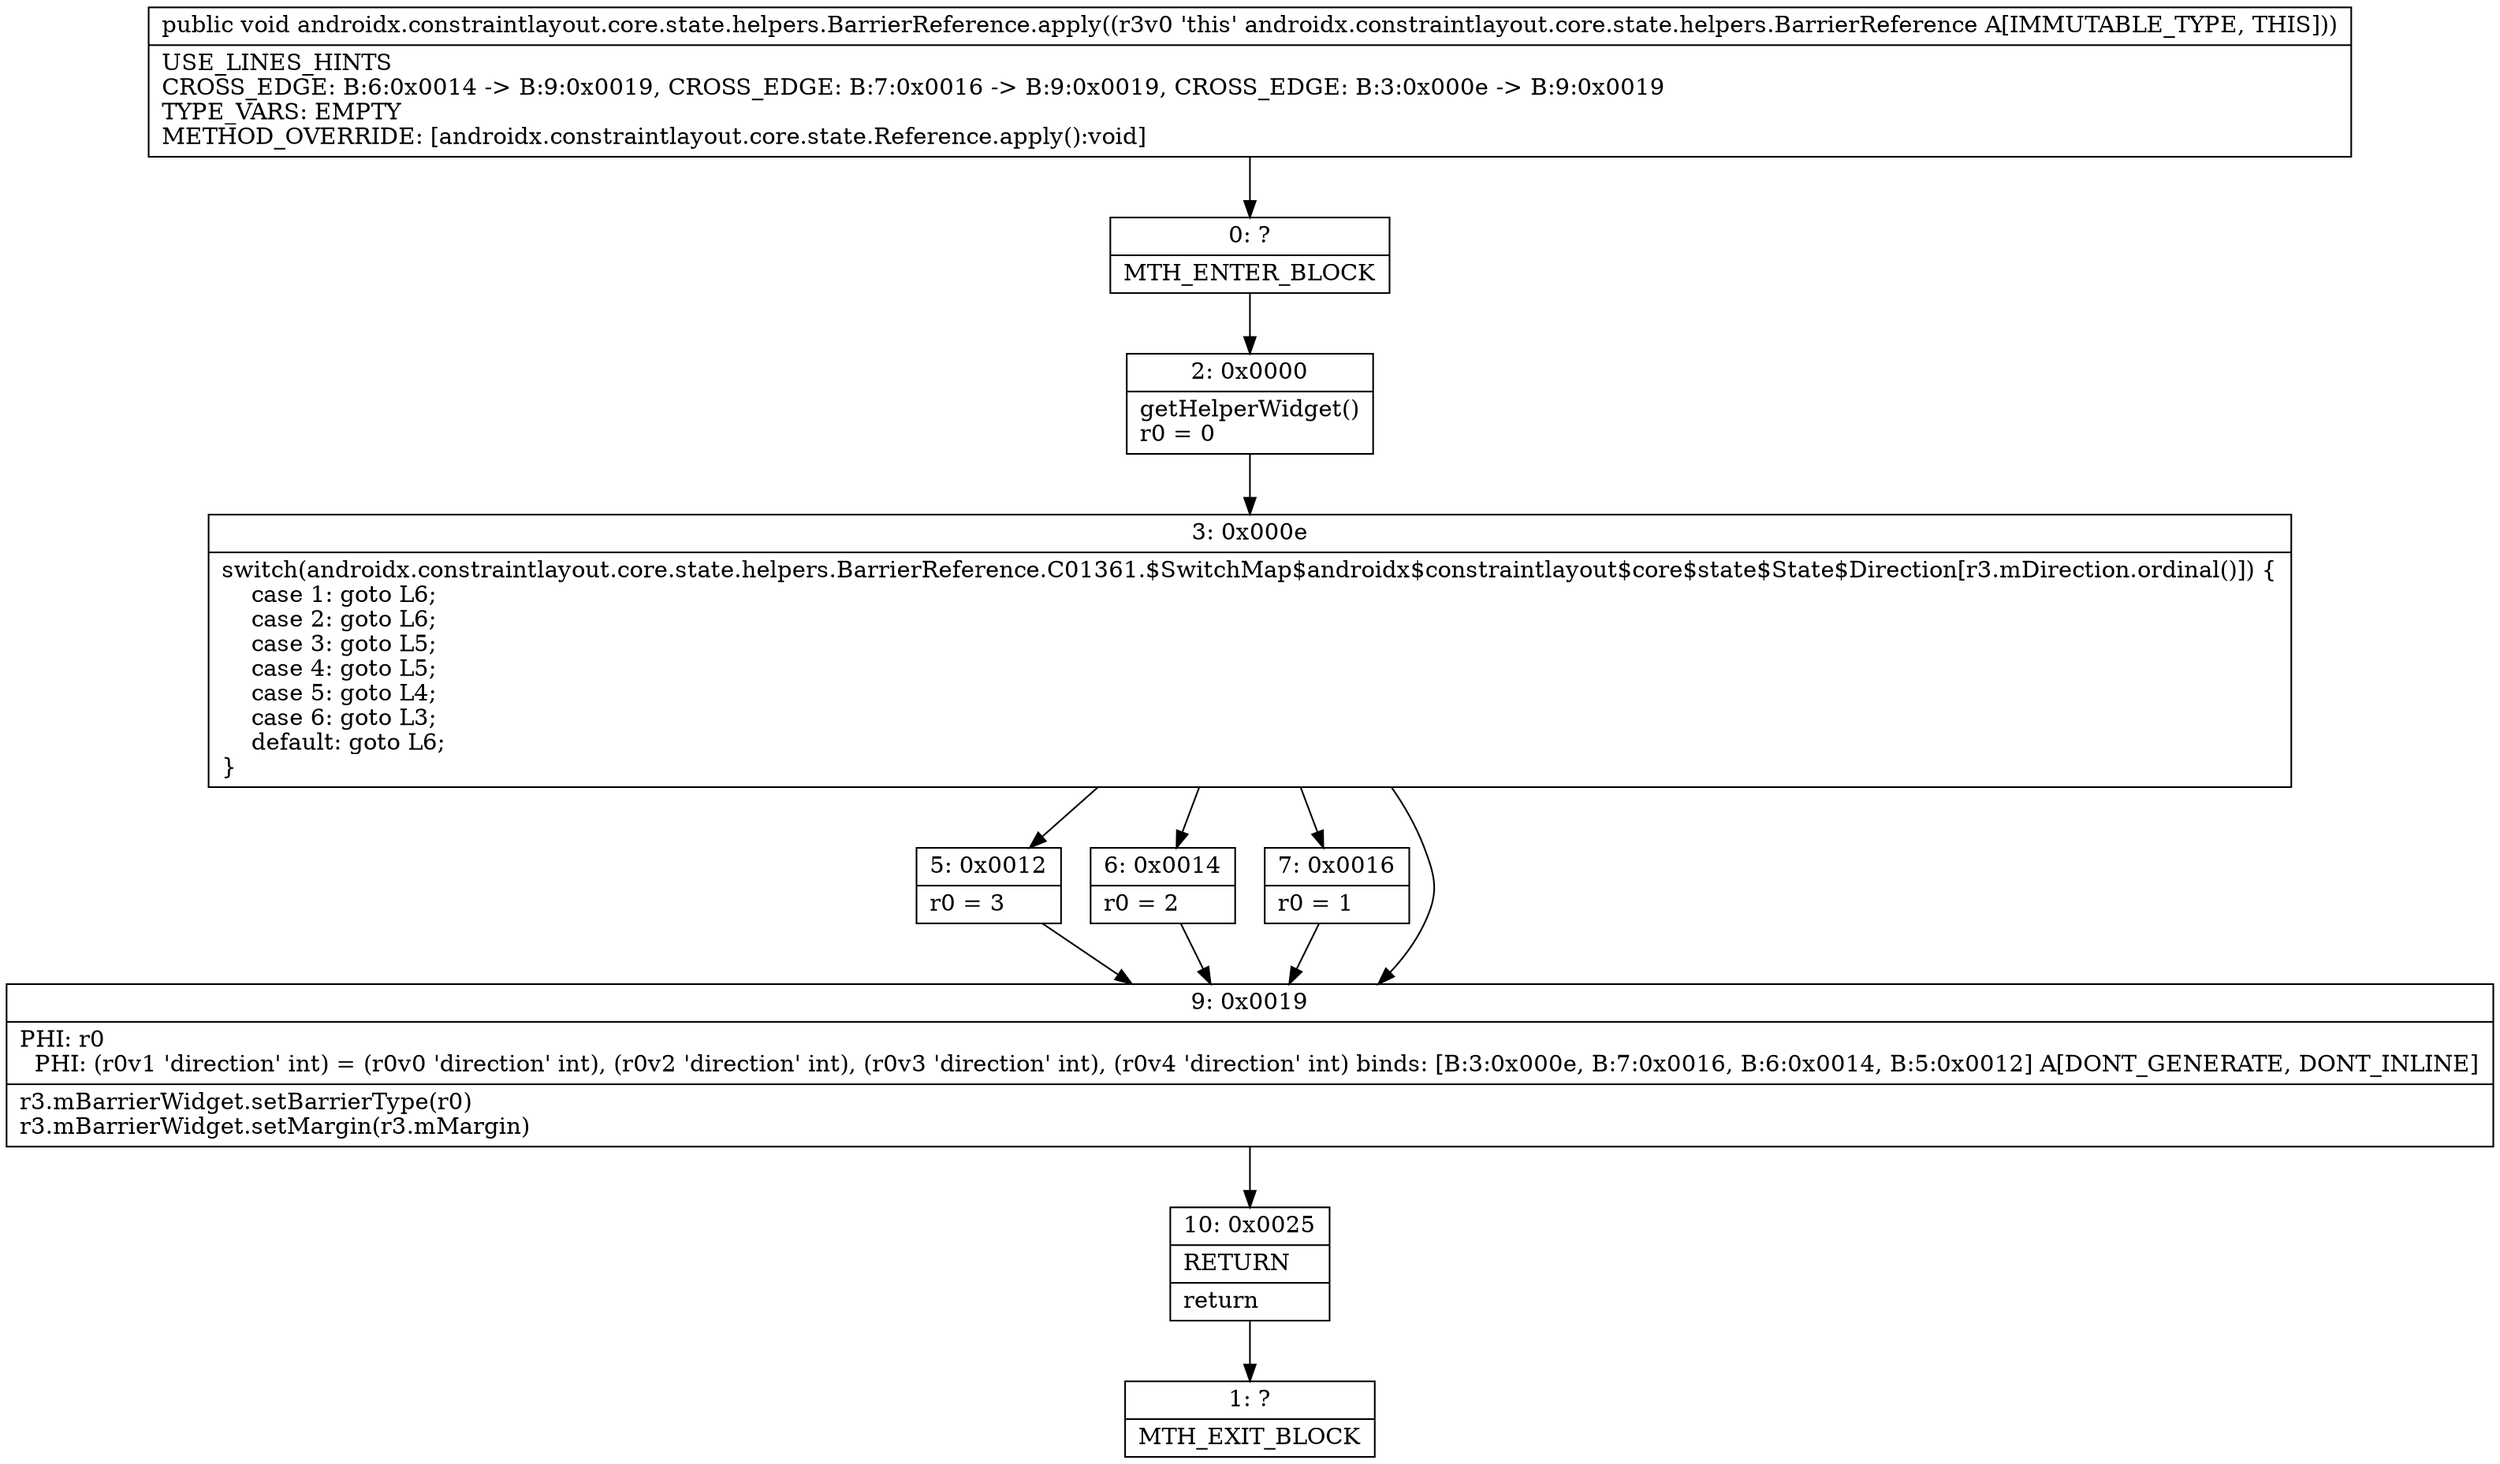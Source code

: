 digraph "CFG forandroidx.constraintlayout.core.state.helpers.BarrierReference.apply()V" {
Node_0 [shape=record,label="{0\:\ ?|MTH_ENTER_BLOCK\l}"];
Node_2 [shape=record,label="{2\:\ 0x0000|getHelperWidget()\lr0 = 0\l}"];
Node_3 [shape=record,label="{3\:\ 0x000e|switch(androidx.constraintlayout.core.state.helpers.BarrierReference.C01361.$SwitchMap$androidx$constraintlayout$core$state$State$Direction[r3.mDirection.ordinal()]) \{\l    case 1: goto L6;\l    case 2: goto L6;\l    case 3: goto L5;\l    case 4: goto L5;\l    case 5: goto L4;\l    case 6: goto L3;\l    default: goto L6;\l\}\l}"];
Node_5 [shape=record,label="{5\:\ 0x0012|r0 = 3\l}"];
Node_6 [shape=record,label="{6\:\ 0x0014|r0 = 2\l}"];
Node_7 [shape=record,label="{7\:\ 0x0016|r0 = 1\l}"];
Node_9 [shape=record,label="{9\:\ 0x0019|PHI: r0 \l  PHI: (r0v1 'direction' int) = (r0v0 'direction' int), (r0v2 'direction' int), (r0v3 'direction' int), (r0v4 'direction' int) binds: [B:3:0x000e, B:7:0x0016, B:6:0x0014, B:5:0x0012] A[DONT_GENERATE, DONT_INLINE]\l|r3.mBarrierWidget.setBarrierType(r0)\lr3.mBarrierWidget.setMargin(r3.mMargin)\l}"];
Node_10 [shape=record,label="{10\:\ 0x0025|RETURN\l|return\l}"];
Node_1 [shape=record,label="{1\:\ ?|MTH_EXIT_BLOCK\l}"];
MethodNode[shape=record,label="{public void androidx.constraintlayout.core.state.helpers.BarrierReference.apply((r3v0 'this' androidx.constraintlayout.core.state.helpers.BarrierReference A[IMMUTABLE_TYPE, THIS]))  | USE_LINES_HINTS\lCROSS_EDGE: B:6:0x0014 \-\> B:9:0x0019, CROSS_EDGE: B:7:0x0016 \-\> B:9:0x0019, CROSS_EDGE: B:3:0x000e \-\> B:9:0x0019\lTYPE_VARS: EMPTY\lMETHOD_OVERRIDE: [androidx.constraintlayout.core.state.Reference.apply():void]\l}"];
MethodNode -> Node_0;Node_0 -> Node_2;
Node_2 -> Node_3;
Node_3 -> Node_5;
Node_3 -> Node_6;
Node_3 -> Node_7;
Node_3 -> Node_9;
Node_5 -> Node_9;
Node_6 -> Node_9;
Node_7 -> Node_9;
Node_9 -> Node_10;
Node_10 -> Node_1;
}

